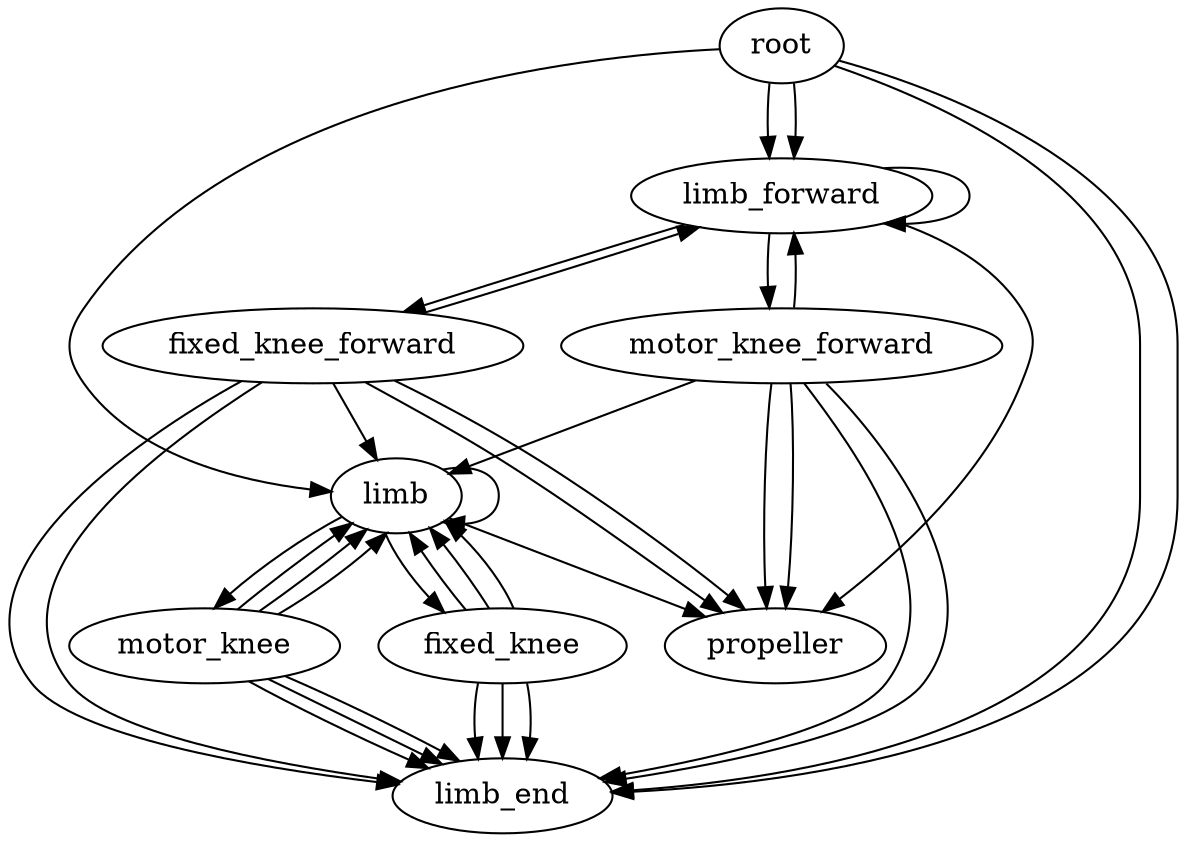 digraph drone_graph {
                root[socket = 4];
                limb[socket = 2];
                limb_forward[socket = 2];
                limb_end[socket = 1];
                fixed_knee[socket = 4];
                fixed_knee_forward[socket = 4];
                motor_knee[socket = 4];
                motor_knee_forward[socket = 4];
                propeller[socket = 1];
                root->limb_forward[socket = 0];
                root->limb_forward[socket = 1];
                root->limb[socket = 2, socket_mirror = 3, mirror = 1];
                root->limb_end[socket = 0];
                root->limb_end[socket = 1];
                limb->fixed_knee[socket = 1];
                limb->motor_knee[socket = 1];
                limb->limb[socket = 1];
                limb->propeller[socket = 1];
                limb_forward->fixed_knee_forward[socket = 1];
                limb_forward->motor_knee_forward[socket = 1];
                limb_forward->limb_forward[socket = 1];
                limb_forward->propeller[socket = 1];
                fixed_knee->limb[socket = 1];
                fixed_knee->limb[socket = 2, socket_mirror = 3];
                fixed_knee->limb[socket = 3, socket_mirror = 2];
                fixed_knee->limb_end[socket = 1];
                fixed_knee->limb_end[socket = 2, socket_mirror = 3];
                fixed_knee->limb_end[socket = 3, socket_mirror = 2];
                motor_knee->limb[socket = 1];
                motor_knee->limb[socket = 2, socket_mirror = 3];
                motor_knee->limb[socket = 3, socket_mirror = 2];
                motor_knee->limb_end[socket = 1];
                motor_knee->limb_end[socket = 2, socket_mirror = 3];
                motor_knee->limb_end[socket = 3, socket_mirror = 2];
                fixed_knee_forward->limb_forward[socket = 1];
                fixed_knee_forward->limb[socket = 2, socket_mirror = 3, mirror = 1];
                fixed_knee_forward->propeller[socket = 1];
                fixed_knee_forward->propeller[socket = 2, socket_mirror = 3, mirror = 1];
                fixed_knee_forward->limb_end[socket = 1];
                fixed_knee_forward->limb_end[socket = 2, socket_mirror = 3, mirror = 1];
                motor_knee_forward->limb_forward[socket = 1];
                motor_knee_forward->limb[socket = 2, socket_mirror = 3, mirror = 1];
                motor_knee_forward->propeller[socket = 1];
                motor_knee_forward->propeller[socket = 2, socket_mirror = 3, mirror = 1];
                motor_knee_forward->limb_end[socket = 1];
                motor_knee_forward->limb_end[socket = 2, socket_mirror = 3, mirror = 1];
            }